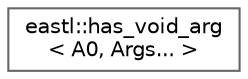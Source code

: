 digraph "类继承关系图"
{
 // LATEX_PDF_SIZE
  bgcolor="transparent";
  edge [fontname=Helvetica,fontsize=10,labelfontname=Helvetica,labelfontsize=10];
  node [fontname=Helvetica,fontsize=10,shape=box,height=0.2,width=0.4];
  rankdir="LR";
  Node0 [id="Node000000",label="eastl::has_void_arg\l\< A0, Args... \>",height=0.2,width=0.4,color="grey40", fillcolor="white", style="filled",URL="$structeastl_1_1has__void__arg_3_01_a0_00_01_args_8_8_8_01_4.html",tooltip=" "];
}
